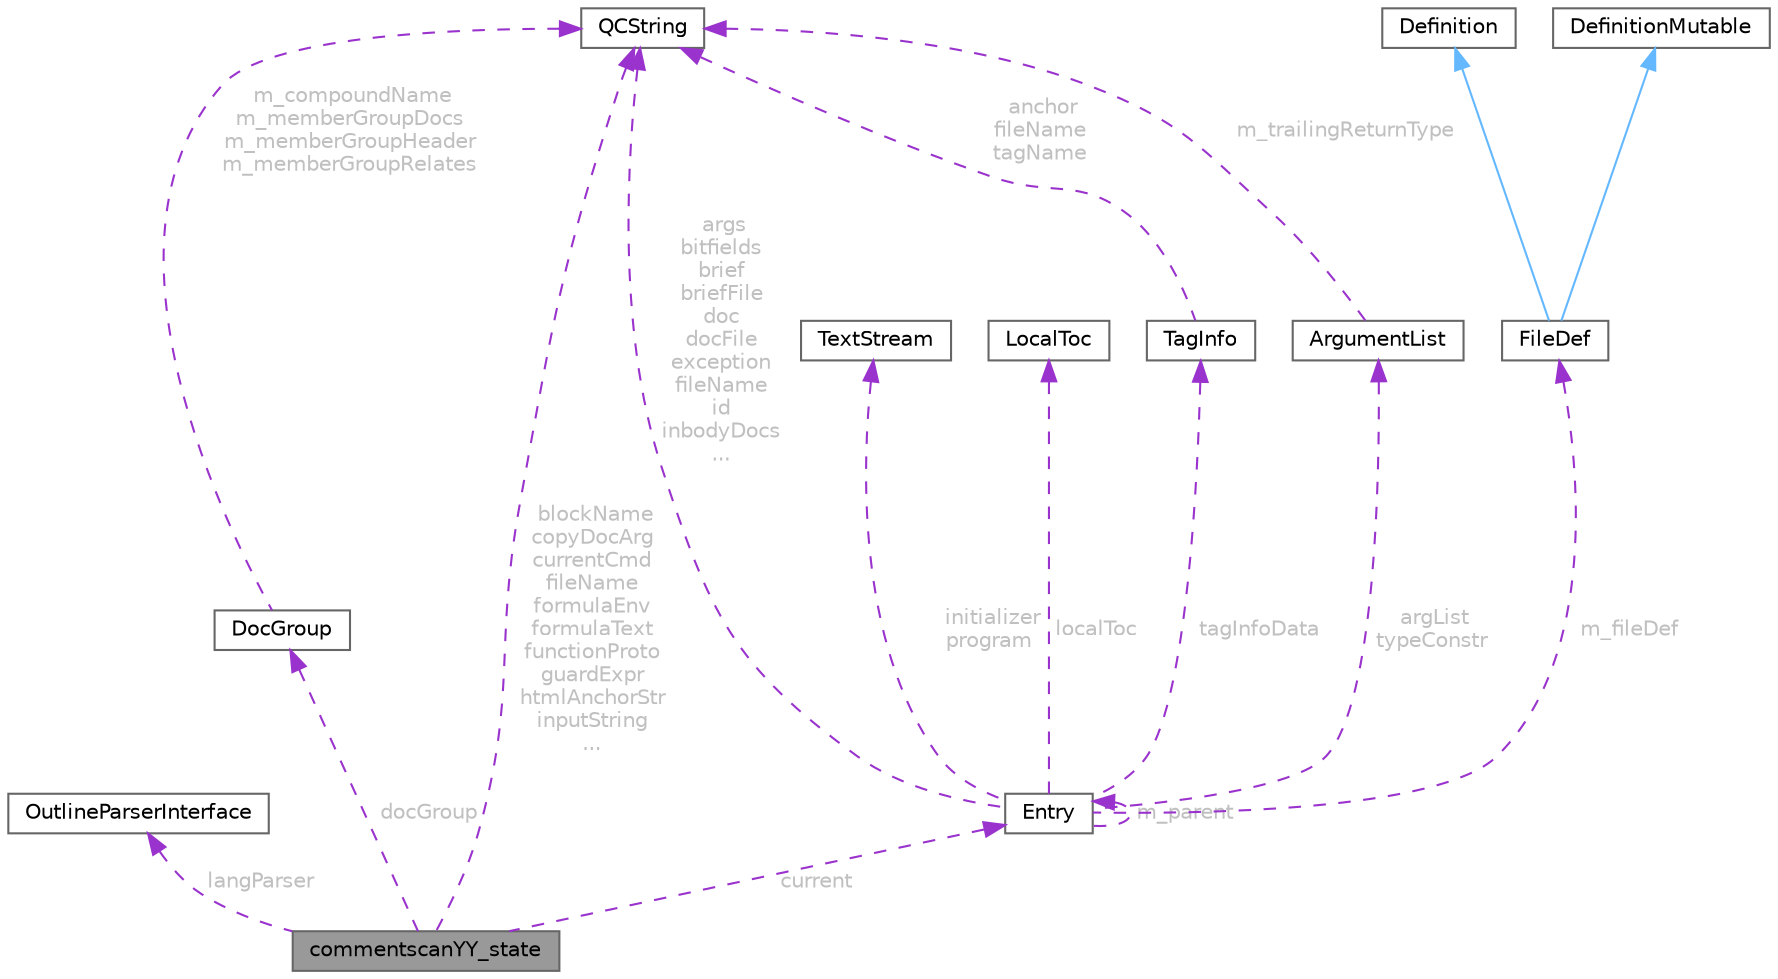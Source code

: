 digraph "commentscanYY_state"
{
 // INTERACTIVE_SVG=YES
 // LATEX_PDF_SIZE
  bgcolor="transparent";
  edge [fontname=Helvetica,fontsize=10,labelfontname=Helvetica,labelfontsize=10];
  node [fontname=Helvetica,fontsize=10,shape=box,height=0.2,width=0.4];
  Node1 [label="commentscanYY_state",height=0.2,width=0.4,color="gray40", fillcolor="grey60", style="filled", fontcolor="black",tooltip=" "];
  Node2 -> Node1 [dir="back",color="darkorchid3",style="dashed",label=" langParser",fontcolor="grey" ];
  Node2 [label="OutlineParserInterface",height=0.2,width=0.4,color="gray40", fillcolor="white", style="filled",URL="$d5/d79/class_outline_parser_interface.html",tooltip="Abstract interface for outline parsers."];
  Node3 -> Node1 [dir="back",color="darkorchid3",style="dashed",label=" blockName\ncopyDocArg\ncurrentCmd\nfileName\nformulaEnv\nformulaText\nfunctionProto\nguardExpr\nhtmlAnchorStr\ninputString\n...",fontcolor="grey" ];
  Node3 [label="QCString",height=0.2,width=0.4,color="gray40", fillcolor="white", style="filled",URL="$d9/d45/class_q_c_string.html",tooltip="This is an alternative implementation of QCString."];
  Node4 -> Node1 [dir="back",color="darkorchid3",style="dashed",label=" current",fontcolor="grey" ];
  Node4 [label="Entry",height=0.2,width=0.4,color="gray40", fillcolor="white", style="filled",URL="$d4/dd7/class_entry.html",tooltip="Represents an unstructured piece of information, about an entity found in the sources."];
  Node3 -> Node4 [dir="back",color="darkorchid3",style="dashed",label=" args\nbitfields\nbrief\nbriefFile\ndoc\ndocFile\nexception\nfileName\nid\ninbodyDocs\n...",fontcolor="grey" ];
  Node5 -> Node4 [dir="back",color="darkorchid3",style="dashed",label=" tagInfoData",fontcolor="grey" ];
  Node5 [label="TagInfo",height=0.2,width=0.4,color="gray40", fillcolor="white", style="filled",URL="$d3/dc3/struct_tag_info.html",tooltip="This struct is used to capture the tag file information for an Entry."];
  Node3 -> Node5 [dir="back",color="darkorchid3",style="dashed",label=" anchor\nfileName\ntagName",fontcolor="grey" ];
  Node6 -> Node4 [dir="back",color="darkorchid3",style="dashed",label=" argList\ntypeConstr",fontcolor="grey" ];
  Node6 [label="ArgumentList",height=0.2,width=0.4,color="gray40", fillcolor="white", style="filled",URL="$d7/df8/class_argument_list.html",tooltip="This class represents an function or template argument list."];
  Node3 -> Node6 [dir="back",color="darkorchid3",style="dashed",label=" m_trailingReturnType",fontcolor="grey" ];
  Node7 -> Node4 [dir="back",color="darkorchid3",style="dashed",label=" initializer\nprogram",fontcolor="grey" ];
  Node7 [label="TextStream",height=0.2,width=0.4,color="gray40", fillcolor="white", style="filled",URL="$d3/d30/class_text_stream.html",tooltip="Text streaming class that buffers data."];
  Node8 -> Node4 [dir="back",color="darkorchid3",style="dashed",label=" localToc",fontcolor="grey" ];
  Node8 [label="LocalToc",height=0.2,width=0.4,color="gray40", fillcolor="white", style="filled",URL="$da/d1d/class_local_toc.html",tooltip=" "];
  Node4 -> Node4 [dir="back",color="darkorchid3",style="dashed",label=" m_parent",fontcolor="grey" ];
  Node9 -> Node4 [dir="back",color="darkorchid3",style="dashed",label=" m_fileDef",fontcolor="grey" ];
  Node9 [label="FileDef",height=0.2,width=0.4,color="gray40", fillcolor="white", style="filled",URL="$de/db0/class_file_def.html",tooltip="A model of a file symbol."];
  Node10 -> Node9 [dir="back",color="steelblue1",style="solid"];
  Node10 [label="DefinitionMutable",height=0.2,width=0.4,color="gray40", fillcolor="white", style="filled",URL="$d0/d46/class_definition_mutable.html",tooltip=" "];
  Node11 -> Node9 [dir="back",color="steelblue1",style="solid"];
  Node11 [label="Definition",height=0.2,width=0.4,color="gray40", fillcolor="white", style="filled",URL="$d5/dcc/class_definition.html",tooltip="The common base class of all entity definitions found in the sources."];
  Node12 -> Node1 [dir="back",color="darkorchid3",style="dashed",label=" docGroup",fontcolor="grey" ];
  Node12 [label="DocGroup",height=0.2,width=0.4,color="gray40", fillcolor="white", style="filled",URL="$d1/d05/class_doc_group.html",tooltip=" "];
  Node3 -> Node12 [dir="back",color="darkorchid3",style="dashed",label=" m_compoundName\nm_memberGroupDocs\nm_memberGroupHeader\nm_memberGroupRelates",fontcolor="grey" ];
}
